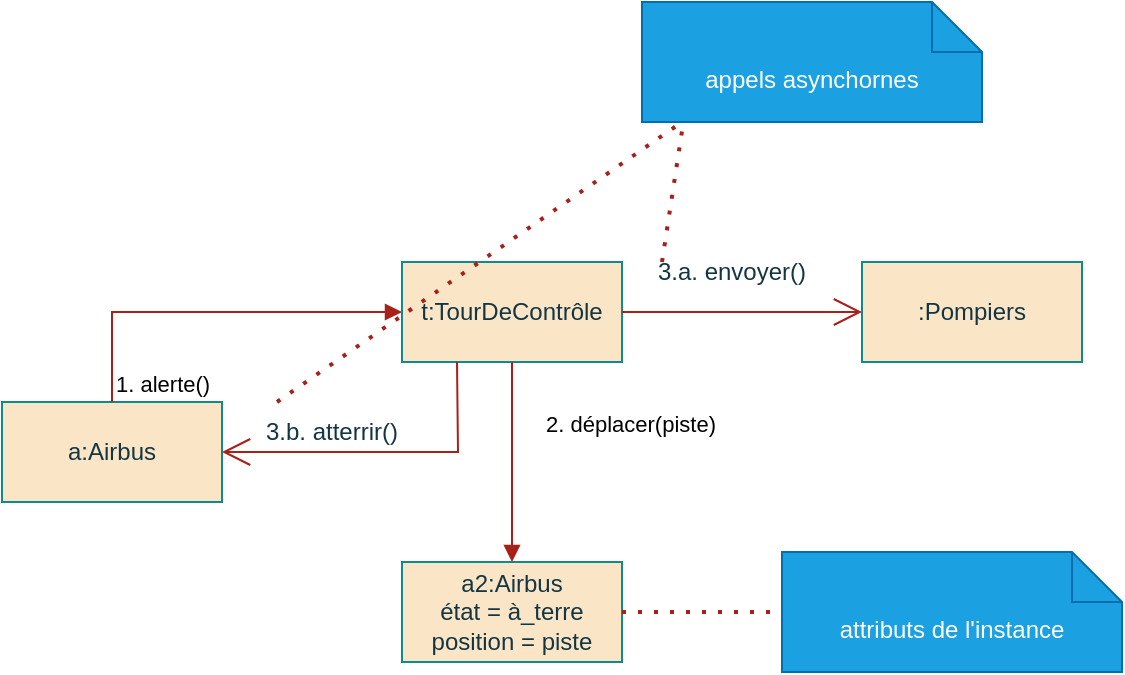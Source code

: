 <mxfile version="28.2.7">
  <diagram name="Page-1" id="lns_hNizNj68wzA5K9V9">
    <mxGraphModel dx="1064" dy="605" grid="1" gridSize="10" guides="1" tooltips="1" connect="1" arrows="1" fold="1" page="1" pageScale="1" pageWidth="827" pageHeight="1169" math="0" shadow="0">
      <root>
        <mxCell id="0" />
        <mxCell id="1" parent="0" />
        <mxCell id="_nUPCz0dKUrvI2Y5BPV5-1" value="a:Airbus" style="html=1;whiteSpace=wrap;labelBackgroundColor=none;fillColor=#FAE5C7;strokeColor=#0F8B8D;fontColor=#143642;" vertex="1" parent="1">
          <mxGeometry x="110" y="320" width="110" height="50" as="geometry" />
        </mxCell>
        <mxCell id="_nUPCz0dKUrvI2Y5BPV5-2" value="t:TourDeContrôle" style="html=1;whiteSpace=wrap;labelBackgroundColor=none;fillColor=#FAE5C7;strokeColor=#0F8B8D;fontColor=#143642;" vertex="1" parent="1">
          <mxGeometry x="310" y="250" width="110" height="50" as="geometry" />
        </mxCell>
        <mxCell id="_nUPCz0dKUrvI2Y5BPV5-3" value=":Pompiers" style="html=1;whiteSpace=wrap;labelBackgroundColor=none;fillColor=#FAE5C7;strokeColor=#0F8B8D;fontColor=#143642;" vertex="1" parent="1">
          <mxGeometry x="540" y="250" width="110" height="50" as="geometry" />
        </mxCell>
        <mxCell id="_nUPCz0dKUrvI2Y5BPV5-4" value="&lt;div&gt;a2:Airbus&lt;/div&gt;&lt;div&gt;état = à_terre&lt;/div&gt;&lt;div&gt;position = piste&lt;/div&gt;" style="html=1;whiteSpace=wrap;labelBackgroundColor=none;fillColor=#FAE5C7;strokeColor=#0F8B8D;fontColor=#143642;" vertex="1" parent="1">
          <mxGeometry x="310" y="400" width="110" height="50" as="geometry" />
        </mxCell>
        <mxCell id="_nUPCz0dKUrvI2Y5BPV5-5" value="1. alerte()" style="html=1;verticalAlign=bottom;labelBackgroundColor=none;endArrow=block;endFill=1;endSize=6;align=left;rounded=0;exitX=0.5;exitY=0;exitDx=0;exitDy=0;entryX=0;entryY=0.5;entryDx=0;entryDy=0;strokeColor=#A8201A;fontColor=default;" edge="1" parent="1" source="_nUPCz0dKUrvI2Y5BPV5-1" target="_nUPCz0dKUrvI2Y5BPV5-2">
          <mxGeometry x="-1" relative="1" as="geometry">
            <mxPoint x="380" y="390" as="sourcePoint" />
            <mxPoint x="540" y="390" as="targetPoint" />
            <Array as="points">
              <mxPoint x="165" y="275" />
            </Array>
          </mxGeometry>
        </mxCell>
        <mxCell id="_nUPCz0dKUrvI2Y5BPV5-6" value="2. déplacer(piste)" style="html=1;verticalAlign=bottom;labelBackgroundColor=none;endArrow=block;endFill=1;endSize=6;align=left;rounded=0;entryX=0.5;entryY=0;entryDx=0;entryDy=0;exitX=0.5;exitY=1;exitDx=0;exitDy=0;strokeColor=#A8201A;fontColor=default;" edge="1" parent="1" source="_nUPCz0dKUrvI2Y5BPV5-2" target="_nUPCz0dKUrvI2Y5BPV5-4">
          <mxGeometry x="-0.2" y="15" relative="1" as="geometry">
            <mxPoint x="380" y="310" as="sourcePoint" />
            <mxPoint x="540" y="390" as="targetPoint" />
            <mxPoint as="offset" />
          </mxGeometry>
        </mxCell>
        <mxCell id="_nUPCz0dKUrvI2Y5BPV5-7" value="" style="endArrow=open;endFill=1;endSize=12;html=1;rounded=0;exitX=1;exitY=0.5;exitDx=0;exitDy=0;entryX=0;entryY=0.5;entryDx=0;entryDy=0;labelBackgroundColor=none;strokeColor=#A8201A;fontColor=default;" edge="1" parent="1" source="_nUPCz0dKUrvI2Y5BPV5-2" target="_nUPCz0dKUrvI2Y5BPV5-3">
          <mxGeometry width="160" relative="1" as="geometry">
            <mxPoint x="380" y="390" as="sourcePoint" />
            <mxPoint x="540" y="390" as="targetPoint" />
          </mxGeometry>
        </mxCell>
        <mxCell id="_nUPCz0dKUrvI2Y5BPV5-11" value="3.a. envoyer()" style="text;html=1;whiteSpace=wrap;strokeColor=none;fillColor=none;align=center;verticalAlign=middle;rounded=0;labelBackgroundColor=none;fontColor=#143642;" vertex="1" parent="1">
          <mxGeometry x="420" y="240" width="110" height="30" as="geometry" />
        </mxCell>
        <mxCell id="_nUPCz0dKUrvI2Y5BPV5-12" value="" style="endArrow=open;endFill=1;endSize=12;html=1;rounded=0;exitX=0.25;exitY=1;exitDx=0;exitDy=0;entryX=1;entryY=0.5;entryDx=0;entryDy=0;labelBackgroundColor=none;strokeColor=#A8201A;fontColor=default;" edge="1" parent="1" source="_nUPCz0dKUrvI2Y5BPV5-2" target="_nUPCz0dKUrvI2Y5BPV5-1">
          <mxGeometry width="160" relative="1" as="geometry">
            <mxPoint x="130" y="480" as="sourcePoint" />
            <mxPoint x="220" y="345" as="targetPoint" />
            <Array as="points">
              <mxPoint x="338" y="345" />
            </Array>
          </mxGeometry>
        </mxCell>
        <mxCell id="_nUPCz0dKUrvI2Y5BPV5-13" value="3.b. atterrir()" style="text;html=1;whiteSpace=wrap;strokeColor=none;fillColor=none;align=center;verticalAlign=middle;rounded=0;labelBackgroundColor=none;fontColor=#143642;" vertex="1" parent="1">
          <mxGeometry x="220" y="320" width="110" height="30" as="geometry" />
        </mxCell>
        <mxCell id="_nUPCz0dKUrvI2Y5BPV5-14" value="appels asynchornes" style="shape=note2;boundedLbl=1;whiteSpace=wrap;html=1;size=25;verticalAlign=top;align=center;strokeColor=#006EAF;fontColor=#ffffff;fillColor=#1ba1e2;" vertex="1" parent="1">
          <mxGeometry x="430" y="120" width="170" height="60" as="geometry" />
        </mxCell>
        <mxCell id="_nUPCz0dKUrvI2Y5BPV5-15" value="" style="endArrow=none;dashed=1;html=1;dashPattern=1 3;strokeWidth=2;rounded=0;strokeColor=#A8201A;fontColor=#143642;fillColor=#FAE5C7;entryX=0.119;entryY=1.05;entryDx=0;entryDy=0;entryPerimeter=0;" edge="1" parent="1" target="_nUPCz0dKUrvI2Y5BPV5-14">
          <mxGeometry width="50" height="50" relative="1" as="geometry">
            <mxPoint x="440" y="250" as="sourcePoint" />
            <mxPoint x="480" y="360" as="targetPoint" />
          </mxGeometry>
        </mxCell>
        <mxCell id="_nUPCz0dKUrvI2Y5BPV5-16" value="" style="endArrow=none;dashed=1;html=1;dashPattern=1 3;strokeWidth=2;rounded=0;strokeColor=#A8201A;fontColor=#143642;fillColor=#FAE5C7;exitX=0.25;exitY=0;exitDx=0;exitDy=0;" edge="1" parent="1" source="_nUPCz0dKUrvI2Y5BPV5-13">
          <mxGeometry width="50" height="50" relative="1" as="geometry">
            <mxPoint x="430" y="410" as="sourcePoint" />
            <mxPoint x="450" y="180" as="targetPoint" />
          </mxGeometry>
        </mxCell>
        <mxCell id="_nUPCz0dKUrvI2Y5BPV5-17" value="attributs de l&#39;instance" style="shape=note2;boundedLbl=1;whiteSpace=wrap;html=1;size=25;verticalAlign=top;align=center;strokeColor=#006EAF;fontColor=#ffffff;fillColor=#1ba1e2;" vertex="1" parent="1">
          <mxGeometry x="500" y="395" width="170" height="60" as="geometry" />
        </mxCell>
        <mxCell id="_nUPCz0dKUrvI2Y5BPV5-18" value="" style="endArrow=none;dashed=1;html=1;dashPattern=1 3;strokeWidth=2;rounded=0;strokeColor=#A8201A;fontColor=#143642;fillColor=#FAE5C7;exitX=1;exitY=0.5;exitDx=0;exitDy=0;entryX=0;entryY=0.5;entryDx=0;entryDy=0;entryPerimeter=0;" edge="1" parent="1" source="_nUPCz0dKUrvI2Y5BPV5-4" target="_nUPCz0dKUrvI2Y5BPV5-17">
          <mxGeometry width="50" height="50" relative="1" as="geometry">
            <mxPoint x="430" y="410" as="sourcePoint" />
            <mxPoint x="480" y="360" as="targetPoint" />
          </mxGeometry>
        </mxCell>
      </root>
    </mxGraphModel>
  </diagram>
</mxfile>
